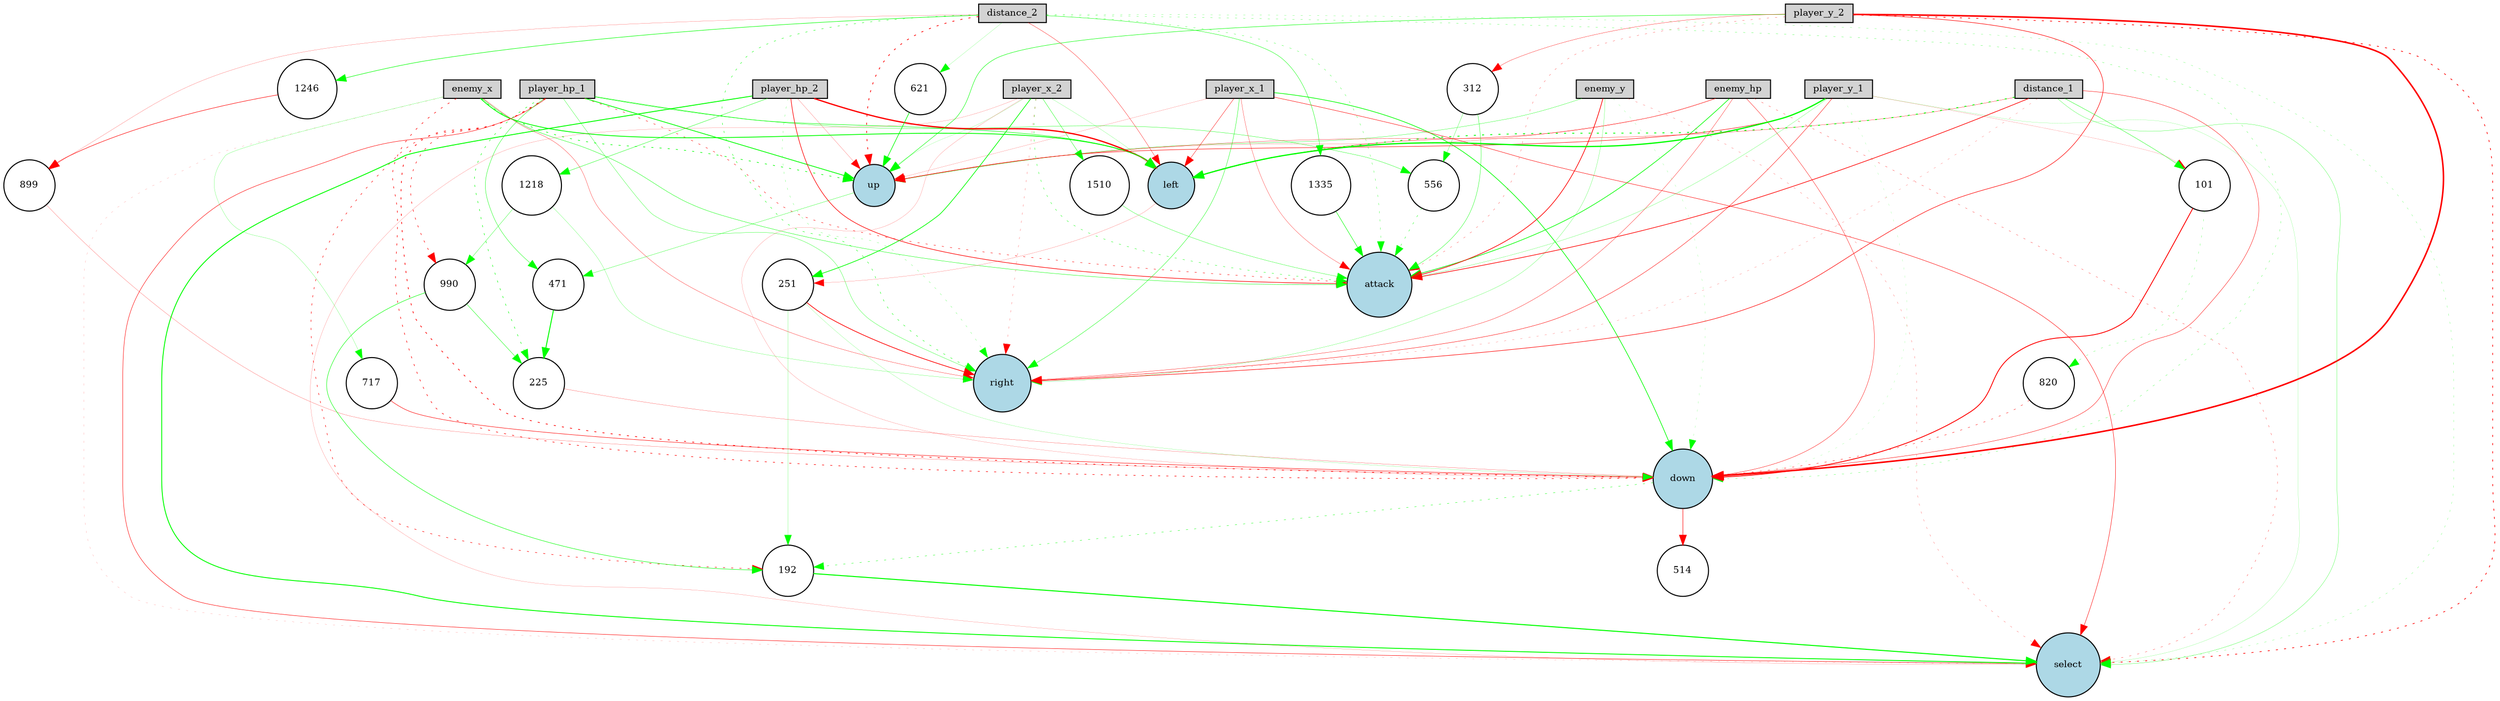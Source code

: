 digraph {
	node [fontsize=9 height=0.2 shape=circle width=0.2]
	enemy_hp [fillcolor=lightgray shape=box style=filled]
	player_hp_1 [fillcolor=lightgray shape=box style=filled]
	player_hp_2 [fillcolor=lightgray shape=box style=filled]
	enemy_x [fillcolor=lightgray shape=box style=filled]
	enemy_y [fillcolor=lightgray shape=box style=filled]
	player_x_1 [fillcolor=lightgray shape=box style=filled]
	player_y_1 [fillcolor=lightgray shape=box style=filled]
	player_x_2 [fillcolor=lightgray shape=box style=filled]
	player_y_2 [fillcolor=lightgray shape=box style=filled]
	distance_1 [fillcolor=lightgray shape=box style=filled]
	distance_2 [fillcolor=lightgray shape=box style=filled]
	attack [fillcolor=lightblue style=filled]
	up [fillcolor=lightblue style=filled]
	down [fillcolor=lightblue style=filled]
	left [fillcolor=lightblue style=filled]
	right [fillcolor=lightblue style=filled]
	select [fillcolor=lightblue style=filled]
	514 [fillcolor=white style=filled]
	899 [fillcolor=white style=filled]
	556 [fillcolor=white style=filled]
	820 [fillcolor=white style=filled]
	1335 [fillcolor=white style=filled]
	312 [fillcolor=white style=filled]
	192 [fillcolor=white style=filled]
	1218 [fillcolor=white style=filled]
	717 [fillcolor=white style=filled]
	471 [fillcolor=white style=filled]
	1246 [fillcolor=white style=filled]
	990 [fillcolor=white style=filled]
	225 [fillcolor=white style=filled]
	101 [fillcolor=white style=filled]
	1510 [fillcolor=white style=filled]
	621 [fillcolor=white style=filled]
	251 [fillcolor=white style=filled]
	enemy_x -> select [color=red penwidth=0.1038138637919501 style=dotted]
	player_hp_1 -> 556 [color=green penwidth=0.2814642881224496 style=solid]
	player_hp_1 -> 225 [color=green penwidth=0.4509671153388217 style=dotted]
	717 -> down [color=red penwidth=0.4279065067021598 style=solid]
	enemy_hp -> attack [color=green penwidth=0.60279840453976 style=solid]
	player_y_1 -> right [color=red penwidth=0.372094623720596 style=solid]
	up -> 471 [color=green penwidth=0.251356264314309 style=solid]
	distance_2 -> up [color=red penwidth=0.7019100003373421 style=dotted]
	player_x_1 -> left [color=red penwidth=0.3379403554754131 style=solid]
	player_y_2 -> down [color=red penwidth=1.491174415473879 style=solid]
	enemy_x -> down [color=red penwidth=0.5327140041670934 style=dotted]
	1335 -> attack [color=green penwidth=0.44788613997991833 style=solid]
	player_hp_1 -> select [color=red penwidth=0.4144514170953473 style=solid]
	player_hp_1 -> 990 [color=red penwidth=0.4891983507789712 style=dotted]
	player_x_2 -> up [color=green penwidth=0.11414951894507847 style=solid]
	player_y_2 -> 312 [color=red penwidth=0.26209711480168774 style=solid]
	player_hp_1 -> attack [color=red penwidth=0.40020924773234534 style=dotted]
	distance_1 -> left [color=green penwidth=0.8346796308795852 style=dotted]
	990 -> 225 [color=green penwidth=0.35646078834223827 style=solid]
	enemy_y -> up [color=green penwidth=0.2572135534174077 style=solid]
	990 -> 192 [color=green penwidth=0.43241538673377344 style=solid]
	distance_1 -> right [color=red penwidth=0.15440441701669166 style=dotted]
	1510 -> attack [color=green penwidth=0.263221493550305 style=solid]
	left -> 251 [color=red penwidth=0.13592394445754175 style=solid]
	down -> 192 [color=green penwidth=0.3322613762526972 style=dotted]
	distance_2 -> right [color=green penwidth=0.38284787214560223 style=dotted]
	251 -> right [color=red penwidth=0.6587199843380227 style=solid]
	player_x_1 -> right [color=green penwidth=0.33552242333014914 style=solid]
	player_y_2 -> up [color=green penwidth=0.41921330852286065 style=solid]
	enemy_y -> right [color=green penwidth=0.18708761669110424 style=solid]
	1218 -> right [color=green penwidth=0.17570554991008908 style=solid]
	621 -> up [color=green penwidth=0.5866390558563657 style=solid]
	player_x_1 -> up [color=red penwidth=0.12270384133787425 style=solid]
	312 -> 556 [color=green penwidth=0.22631964132382063 style=solid]
	distance_2 -> 899 [color=red penwidth=0.1527853627575596 style=solid]
	player_hp_2 -> up [color=red penwidth=0.15358256722410818 style=solid]
	player_x_2 -> left [color=green penwidth=0.13885593739561652 style=solid]
	enemy_x -> right [color=red penwidth=0.25267039731054375 style=solid]
	player_hp_1 -> right [color=green penwidth=0.25521967588431305 style=solid]
	player_y_1 -> down [color=green penwidth=0.10301350717379817 style=dotted]
	distance_1 -> up [color=red penwidth=0.24301774010914026 style=solid]
	101 -> down [color=red penwidth=0.8186523290709937 style=solid]
	player_y_2 -> right [color=red penwidth=0.4984794857041016 style=solid]
	player_y_1 -> left [color=green penwidth=1.1960034159362705 style=solid]
	player_hp_2 -> left [color=red penwidth=1.2394044802926516 style=solid]
	enemy_hp -> left [color=red penwidth=0.30516337286781964 style=solid]
	player_y_1 -> select [color=green penwidth=0.11813087953906748 style=solid]
	player_x_2 -> 251 [color=green penwidth=0.6549833358522178 style=solid]
	distance_2 -> down [color=green penwidth=0.21216409188645935 style=dotted]
	distance_1 -> 101 [color=green penwidth=0.3242114987104243 style=solid]
	player_x_1 -> down [color=green penwidth=0.6281448449532689 style=solid]
	player_hp_1 -> left [color=green penwidth=0.45399891867598996 style=solid]
	enemy_x -> up [color=green penwidth=0.5747081474572854 style=dotted]
	enemy_hp -> right [color=red penwidth=0.2816641030052286 style=solid]
	player_hp_2 -> right [color=green penwidth=0.1792570303516565 style=dotted]
	player_x_2 -> attack [color=green penwidth=0.3326327421487393 style=dotted]
	225 -> down [color=red penwidth=0.17902537631490673 style=solid]
	enemy_hp -> down [color=red penwidth=0.32881453850994535 style=solid]
	distance_1 -> down [color=red penwidth=0.35809333304016777 style=solid]
	enemy_hp -> select [color=red penwidth=0.2476245621537441 style=dotted]
	556 -> attack [color=green penwidth=0.3262892629700165 style=dotted]
	player_x_2 -> 1510 [color=green penwidth=0.32817530965795105 style=solid]
	distance_2 -> 1335 [color=green penwidth=0.3468177438870501 style=solid]
	player_x_2 -> select [color=red penwidth=0.1272614089330769 style=solid]
	player_y_1 -> attack [color=green penwidth=0.18103016587048598 style=solid]
	192 -> select [color=green penwidth=0.9942233056905069 style=solid]
	distance_2 -> select [color=green penwidth=0.16949305989771857 style=dotted]
	enemy_y -> select [color=red penwidth=0.18119337536021796 style=dotted]
	distance_2 -> 621 [color=green penwidth=0.12161427837806063 style=solid]
	player_hp_1 -> up [color=green penwidth=0.7366201853069386 style=solid]
	distance_2 -> attack [color=green penwidth=0.24821710700810679 style=dotted]
	player_x_1 -> attack [color=red penwidth=0.2395298027986354 style=solid]
	1218 -> 990 [color=green penwidth=0.2590247401562177 style=solid]
	enemy_x -> left [color=green penwidth=0.7876145474886945 style=solid]
	player_x_2 -> down [color=red penwidth=0.12507696893172737 style=solid]
	down -> 514 [color=red penwidth=0.4787490647904682 style=solid]
	312 -> attack [color=green penwidth=0.3113785255729201 style=solid]
	distance_1 -> attack [color=red penwidth=0.6100971610844484 style=solid]
	251 -> 192 [color=green penwidth=0.16327191043067574 style=solid]
	enemy_y -> attack [color=red penwidth=0.6514394965155327 style=solid]
	enemy_y -> down [color=green penwidth=0.12009751385439049 style=dotted]
	899 -> down [color=red penwidth=0.16934869335796515 style=solid]
	player_y_2 -> select [color=red penwidth=0.6614253434892962 style=dotted]
	player_hp_1 -> 192 [color=red penwidth=0.4694108819372711 style=dotted]
	1246 -> 899 [color=red penwidth=0.4558067758794806 style=solid]
	player_y_1 -> 101 [color=red penwidth=0.11363912215719178 style=solid]
	player_hp_1 -> down [color=red penwidth=0.6709483196804358 style=dotted]
	player_hp_1 -> 471 [color=green penwidth=0.33265389007852414 style=solid]
	enemy_hp -> up [color=red penwidth=0.15832565432707527 style=solid]
	820 -> down [color=red penwidth=0.35275695614191527 style=dotted]
	distance_2 -> left [color=red penwidth=0.2864521170678078 style=solid]
	player_x_1 -> select [color=red penwidth=0.40240867149889703 style=solid]
	player_y_2 -> attack [color=red penwidth=0.2162375207360491 style=dotted]
	distance_1 -> select [color=green penwidth=0.2204553379900686 style=solid]
	enemy_x -> attack [color=green penwidth=0.34101111741483314 style=solid]
	enemy_x -> 717 [color=green penwidth=0.16950950472128617 style=solid]
	player_hp_2 -> select [color=green penwidth=0.8602379504490609 style=solid]
	player_hp_2 -> attack [color=red penwidth=0.5691293633831747 style=solid]
	player_x_2 -> right [color=red penwidth=0.18193434830319766 style=dotted]
	distance_2 -> 1246 [color=green penwidth=0.4737006602926457 style=solid]
	101 -> 820 [color=green penwidth=0.1917506776503052 style=dotted]
	player_hp_2 -> 1218 [color=green penwidth=0.3235966501796085 style=solid]
	player_y_1 -> up [color=red penwidth=0.44798315563353186 style=solid]
	471 -> 225 [color=green penwidth=0.9236989982582516 style=solid]
	251 -> down [color=green penwidth=0.1299505223212991 style=solid]
}
